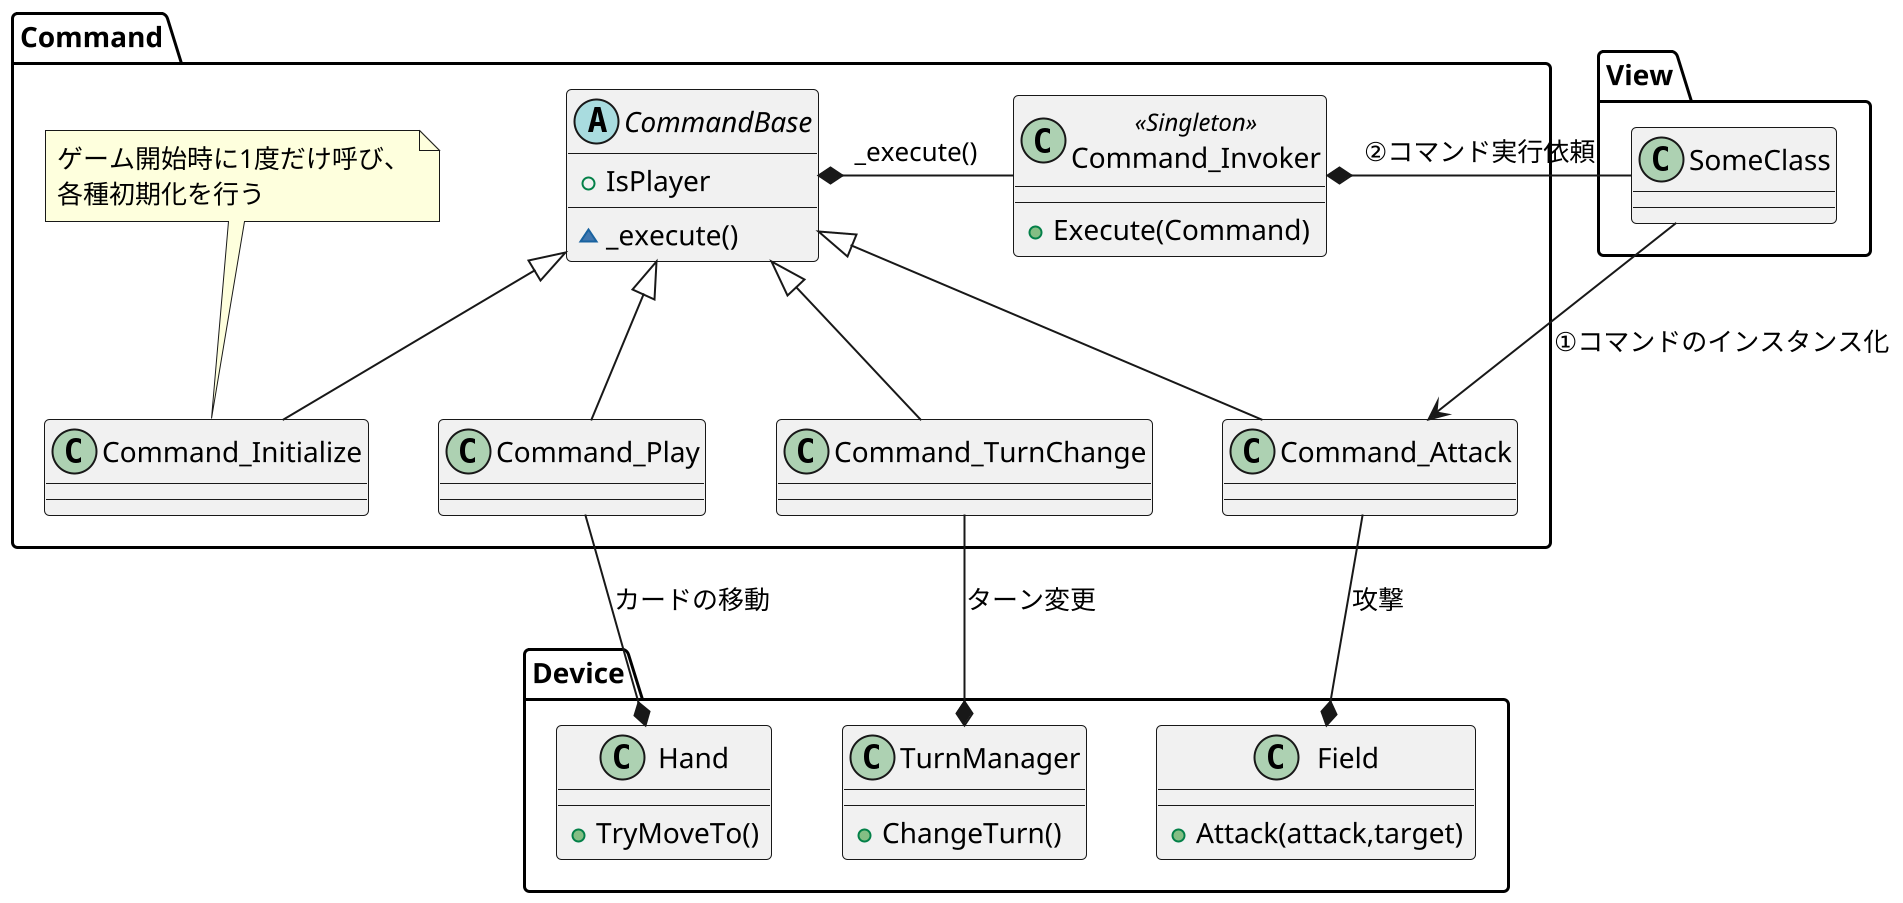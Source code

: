 @startuml Command


scale 2
skinparam DefaultFontName 源ノ角ゴシック Code JP Medium


package Command
{
    abstract class CommandBase
    {
        + IsPlayer
        ~ _execute()
    }

    class Command_Initialize{

    }
    note top : ゲーム開始時に1度だけ呼び、\n各種初期化を行う

    class Command_Attack
    class Command_Play
    class Command_Initialize
    class Command_TurnChange

    class Command_Invoker<<Singleton>>
    {
        + Execute(Command)
    }

    Command_Attack-u-|>CommandBase
    Command_Play-u-|>CommandBase
    Command_Initialize-u-|>CommandBase
    Command_TurnChange-u-|>CommandBase
    Command_Invoker-l-*CommandBase : _execute()

}

package View
{
    class SomeClass
}

package Device
{
    class Hand
    {
        + TryMoveTo()
    }
    class Field
    {
        + Attack(attack,target)
    }
    class TurnManager
    {
        + ChangeTurn()
    }
}

Command_Attack--*Field : 攻撃
Command_Play--*Hand : カードの移動
Command_TurnChange--*TurnManager : ターン変更

SomeClass-->Command_Attack : ①コマンドのインスタンス化
SomeClass-*Command_Invoker : ②コマンド実行依頼

@enduml